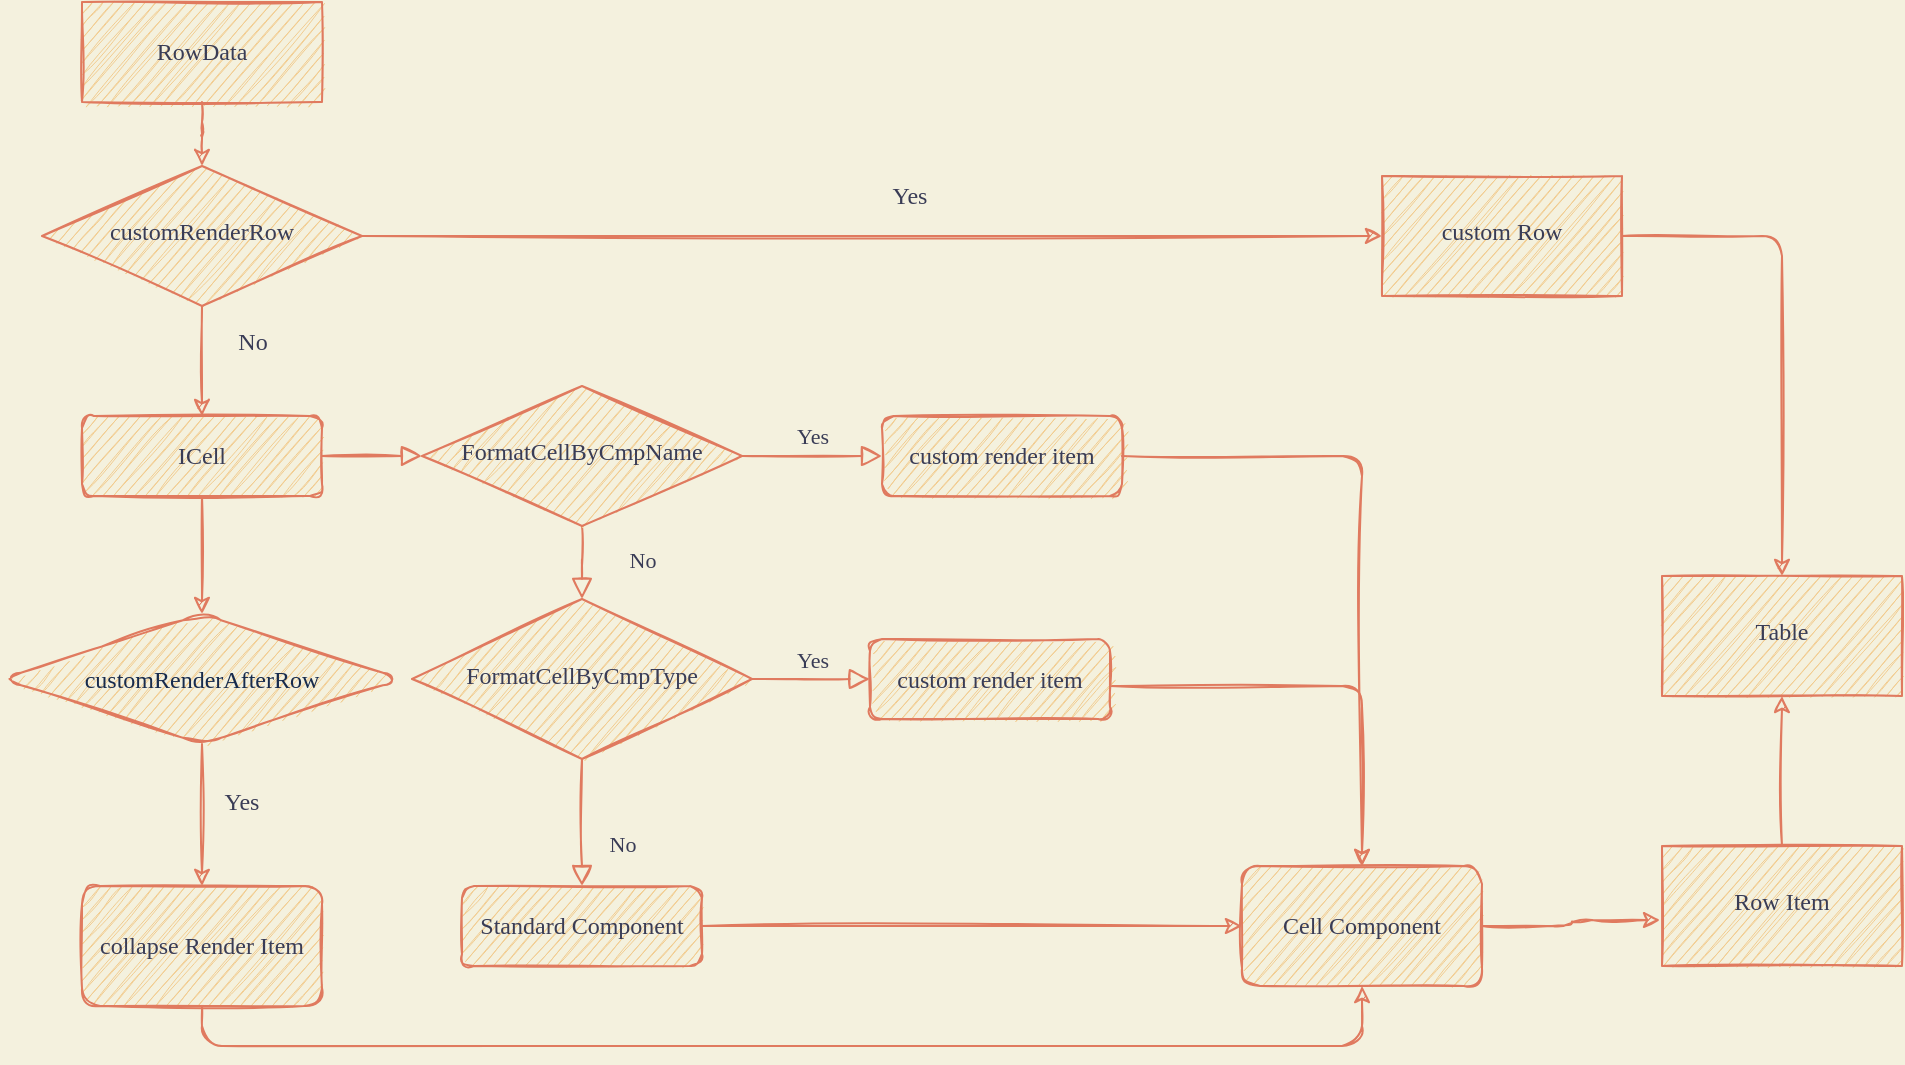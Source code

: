 <mxfile version="14.1.1" type="github">
  <diagram id="C5RBs43oDa-KdzZeNtuy" name="Page-1">
    <mxGraphModel dx="2010" dy="768" grid="1" gridSize="10" guides="1" tooltips="1" connect="1" arrows="1" fold="1" page="1" pageScale="1" pageWidth="827" pageHeight="1169" background="#F4F1DE" math="0" shadow="0">
      <root>
        <mxCell id="WIyWlLk6GJQsqaUBKTNV-0" />
        <mxCell id="WIyWlLk6GJQsqaUBKTNV-1" parent="WIyWlLk6GJQsqaUBKTNV-0" />
        <mxCell id="WIyWlLk6GJQsqaUBKTNV-2" value="" style="rounded=0;html=1;jettySize=auto;orthogonalLoop=1;fontSize=11;endArrow=block;endFill=0;endSize=8;strokeWidth=1;shadow=0;labelBackgroundColor=none;edgeStyle=orthogonalEdgeStyle;strokeColor=#E07A5F;fontColor=#393C56;fontFamily=Comic Sans MS;sketch=1;" parent="WIyWlLk6GJQsqaUBKTNV-1" source="WIyWlLk6GJQsqaUBKTNV-3" target="WIyWlLk6GJQsqaUBKTNV-6" edge="1">
          <mxGeometry relative="1" as="geometry" />
        </mxCell>
        <mxCell id="H4eUKFUoSTj_l2SKyByK-25" value="" style="edgeStyle=orthogonalEdgeStyle;curved=0;rounded=1;sketch=1;orthogonalLoop=1;jettySize=auto;html=1;strokeColor=#E07A5F;fillColor=#F2CC8F;fontFamily=Comic Sans MS;fontColor=#393C56;" edge="1" parent="WIyWlLk6GJQsqaUBKTNV-1" source="WIyWlLk6GJQsqaUBKTNV-3" target="H4eUKFUoSTj_l2SKyByK-24">
          <mxGeometry relative="1" as="geometry" />
        </mxCell>
        <mxCell id="WIyWlLk6GJQsqaUBKTNV-3" value="ICell" style="rounded=1;whiteSpace=wrap;html=1;fontSize=12;glass=0;strokeWidth=1;shadow=0;fillColor=#F2CC8F;strokeColor=#E07A5F;fontColor=#393C56;fontFamily=Comic Sans MS;sketch=1;" parent="WIyWlLk6GJQsqaUBKTNV-1" vertex="1">
          <mxGeometry x="-20" y="217" width="120" height="40" as="geometry" />
        </mxCell>
        <mxCell id="WIyWlLk6GJQsqaUBKTNV-4" value="No" style="rounded=0;html=1;jettySize=auto;orthogonalLoop=1;fontSize=11;endArrow=block;endFill=0;endSize=8;strokeWidth=1;shadow=0;labelBackgroundColor=none;edgeStyle=orthogonalEdgeStyle;strokeColor=#E07A5F;fontColor=#393C56;fontFamily=Comic Sans MS;sketch=1;" parent="WIyWlLk6GJQsqaUBKTNV-1" source="WIyWlLk6GJQsqaUBKTNV-6" target="WIyWlLk6GJQsqaUBKTNV-10" edge="1">
          <mxGeometry x="0.081" y="30" relative="1" as="geometry">
            <mxPoint as="offset" />
          </mxGeometry>
        </mxCell>
        <mxCell id="WIyWlLk6GJQsqaUBKTNV-5" value="Yes" style="edgeStyle=orthogonalEdgeStyle;rounded=0;html=1;jettySize=auto;orthogonalLoop=1;fontSize=11;endArrow=block;endFill=0;endSize=8;strokeWidth=1;shadow=0;labelBackgroundColor=none;strokeColor=#E07A5F;fontColor=#393C56;fontFamily=Comic Sans MS;sketch=1;" parent="WIyWlLk6GJQsqaUBKTNV-1" source="WIyWlLk6GJQsqaUBKTNV-6" target="WIyWlLk6GJQsqaUBKTNV-7" edge="1">
          <mxGeometry y="10" relative="1" as="geometry">
            <mxPoint as="offset" />
          </mxGeometry>
        </mxCell>
        <mxCell id="WIyWlLk6GJQsqaUBKTNV-6" value="FormatCellByCmpName&lt;br&gt;" style="rhombus;whiteSpace=wrap;html=1;shadow=0;fontFamily=Comic Sans MS;fontSize=12;align=center;strokeWidth=1;spacing=6;spacingTop=-4;fillColor=#F2CC8F;strokeColor=#E07A5F;fontColor=#393C56;sketch=1;" parent="WIyWlLk6GJQsqaUBKTNV-1" vertex="1">
          <mxGeometry x="150" y="202" width="160" height="70" as="geometry" />
        </mxCell>
        <mxCell id="H4eUKFUoSTj_l2SKyByK-4" style="edgeStyle=orthogonalEdgeStyle;curved=0;rounded=1;orthogonalLoop=1;jettySize=auto;html=1;strokeColor=#E07A5F;fillColor=#F2CC8F;fontFamily=Comic Sans MS;fontColor=#393C56;sketch=1;entryX=0.5;entryY=0;entryDx=0;entryDy=0;" edge="1" parent="WIyWlLk6GJQsqaUBKTNV-1" source="WIyWlLk6GJQsqaUBKTNV-7" target="H4eUKFUoSTj_l2SKyByK-1">
          <mxGeometry relative="1" as="geometry">
            <mxPoint x="620" y="412" as="targetPoint" />
          </mxGeometry>
        </mxCell>
        <mxCell id="WIyWlLk6GJQsqaUBKTNV-7" value="custom render item" style="rounded=1;whiteSpace=wrap;html=1;fontSize=12;glass=0;strokeWidth=1;shadow=0;fillColor=#F2CC8F;strokeColor=#E07A5F;fontColor=#393C56;fontFamily=Comic Sans MS;sketch=1;" parent="WIyWlLk6GJQsqaUBKTNV-1" vertex="1">
          <mxGeometry x="380" y="217" width="120" height="40" as="geometry" />
        </mxCell>
        <mxCell id="WIyWlLk6GJQsqaUBKTNV-8" value="No" style="rounded=0;html=1;jettySize=auto;orthogonalLoop=1;fontSize=11;endArrow=block;endFill=0;endSize=8;strokeWidth=1;shadow=0;labelBackgroundColor=none;edgeStyle=orthogonalEdgeStyle;strokeColor=#E07A5F;fontColor=#393C56;fontFamily=Comic Sans MS;sketch=1;" parent="WIyWlLk6GJQsqaUBKTNV-1" source="WIyWlLk6GJQsqaUBKTNV-10" target="WIyWlLk6GJQsqaUBKTNV-11" edge="1">
          <mxGeometry x="0.333" y="20" relative="1" as="geometry">
            <mxPoint as="offset" />
          </mxGeometry>
        </mxCell>
        <mxCell id="WIyWlLk6GJQsqaUBKTNV-9" value="Yes" style="edgeStyle=orthogonalEdgeStyle;rounded=0;html=1;jettySize=auto;orthogonalLoop=1;fontSize=11;endArrow=block;endFill=0;endSize=8;strokeWidth=1;shadow=0;labelBackgroundColor=none;strokeColor=#E07A5F;fontColor=#393C56;fontFamily=Comic Sans MS;sketch=1;" parent="WIyWlLk6GJQsqaUBKTNV-1" source="WIyWlLk6GJQsqaUBKTNV-10" target="WIyWlLk6GJQsqaUBKTNV-12" edge="1">
          <mxGeometry y="10" relative="1" as="geometry">
            <mxPoint as="offset" />
          </mxGeometry>
        </mxCell>
        <mxCell id="WIyWlLk6GJQsqaUBKTNV-10" value="FormatCellByCmpType" style="rhombus;whiteSpace=wrap;html=1;shadow=0;fontFamily=Comic Sans MS;fontSize=12;align=center;strokeWidth=1;spacing=6;spacingTop=-4;fillColor=#F2CC8F;strokeColor=#E07A5F;fontColor=#393C56;sketch=1;" parent="WIyWlLk6GJQsqaUBKTNV-1" vertex="1">
          <mxGeometry x="145" y="308.5" width="170" height="80" as="geometry" />
        </mxCell>
        <mxCell id="H4eUKFUoSTj_l2SKyByK-2" value="" style="edgeStyle=orthogonalEdgeStyle;curved=0;rounded=1;orthogonalLoop=1;jettySize=auto;html=1;strokeColor=#E07A5F;fillColor=#F2CC8F;fontFamily=Comic Sans MS;fontColor=#393C56;sketch=1;" edge="1" parent="WIyWlLk6GJQsqaUBKTNV-1" source="WIyWlLk6GJQsqaUBKTNV-11" target="H4eUKFUoSTj_l2SKyByK-1">
          <mxGeometry relative="1" as="geometry" />
        </mxCell>
        <mxCell id="WIyWlLk6GJQsqaUBKTNV-11" value="Standard Component" style="rounded=1;whiteSpace=wrap;html=1;fontSize=12;glass=0;strokeWidth=1;shadow=0;fillColor=#F2CC8F;strokeColor=#E07A5F;fontColor=#393C56;fontFamily=Comic Sans MS;sketch=1;" parent="WIyWlLk6GJQsqaUBKTNV-1" vertex="1">
          <mxGeometry x="170" y="452" width="120" height="40" as="geometry" />
        </mxCell>
        <mxCell id="H4eUKFUoSTj_l2SKyByK-3" style="edgeStyle=orthogonalEdgeStyle;curved=0;rounded=1;orthogonalLoop=1;jettySize=auto;html=1;strokeColor=#E07A5F;fillColor=#F2CC8F;fontFamily=Comic Sans MS;fontColor=#393C56;sketch=1;" edge="1" parent="WIyWlLk6GJQsqaUBKTNV-1" source="WIyWlLk6GJQsqaUBKTNV-12" target="H4eUKFUoSTj_l2SKyByK-1">
          <mxGeometry relative="1" as="geometry">
            <Array as="points">
              <mxPoint x="620" y="352" />
            </Array>
          </mxGeometry>
        </mxCell>
        <mxCell id="WIyWlLk6GJQsqaUBKTNV-12" value="custom render item" style="rounded=1;whiteSpace=wrap;html=1;fontSize=12;glass=0;strokeWidth=1;shadow=0;fillColor=#F2CC8F;strokeColor=#E07A5F;fontColor=#393C56;fontFamily=Comic Sans MS;sketch=1;" parent="WIyWlLk6GJQsqaUBKTNV-1" vertex="1">
          <mxGeometry x="374" y="328.5" width="120" height="40" as="geometry" />
        </mxCell>
        <mxCell id="H4eUKFUoSTj_l2SKyByK-7" value="" style="edgeStyle=orthogonalEdgeStyle;curved=0;rounded=1;sketch=1;orthogonalLoop=1;jettySize=auto;html=1;strokeColor=#E07A5F;fillColor=#F2CC8F;fontFamily=Comic Sans MS;fontColor=#393C56;entryX=-0.008;entryY=0.617;entryDx=0;entryDy=0;entryPerimeter=0;" edge="1" parent="WIyWlLk6GJQsqaUBKTNV-1" source="H4eUKFUoSTj_l2SKyByK-1" target="H4eUKFUoSTj_l2SKyByK-15">
          <mxGeometry relative="1" as="geometry">
            <mxPoint x="730" y="472" as="targetPoint" />
          </mxGeometry>
        </mxCell>
        <mxCell id="H4eUKFUoSTj_l2SKyByK-1" value="Cell Component" style="whiteSpace=wrap;html=1;rounded=1;shadow=0;fontFamily=Comic Sans MS;fontColor=#393C56;strokeColor=#E07A5F;strokeWidth=1;fillColor=#F2CC8F;glass=0;sketch=1;" vertex="1" parent="WIyWlLk6GJQsqaUBKTNV-1">
          <mxGeometry x="560" y="442" width="120" height="60" as="geometry" />
        </mxCell>
        <mxCell id="H4eUKFUoSTj_l2SKyByK-9" value="" style="edgeStyle=orthogonalEdgeStyle;curved=0;rounded=1;sketch=1;orthogonalLoop=1;jettySize=auto;html=1;strokeColor=#E07A5F;fillColor=#F2CC8F;fontFamily=Comic Sans MS;fontColor=#393C56;" edge="1" parent="WIyWlLk6GJQsqaUBKTNV-1" source="H4eUKFUoSTj_l2SKyByK-8" target="WIyWlLk6GJQsqaUBKTNV-3">
          <mxGeometry relative="1" as="geometry" />
        </mxCell>
        <mxCell id="H4eUKFUoSTj_l2SKyByK-14" value="" style="edgeStyle=orthogonalEdgeStyle;curved=0;rounded=1;sketch=1;orthogonalLoop=1;jettySize=auto;html=1;strokeColor=#E07A5F;fillColor=#F2CC8F;fontFamily=Comic Sans MS;fontColor=#393C56;" edge="1" parent="WIyWlLk6GJQsqaUBKTNV-1" source="H4eUKFUoSTj_l2SKyByK-8" target="H4eUKFUoSTj_l2SKyByK-13">
          <mxGeometry relative="1" as="geometry" />
        </mxCell>
        <mxCell id="H4eUKFUoSTj_l2SKyByK-8" value="customRenderRow" style="rhombus;whiteSpace=wrap;html=1;shadow=0;fontFamily=Comic Sans MS;fontSize=12;align=center;strokeWidth=1;spacing=6;spacingTop=-4;fillColor=#F2CC8F;strokeColor=#E07A5F;fontColor=#393C56;sketch=1;" vertex="1" parent="WIyWlLk6GJQsqaUBKTNV-1">
          <mxGeometry x="-40" y="92" width="160" height="70" as="geometry" />
        </mxCell>
        <mxCell id="H4eUKFUoSTj_l2SKyByK-12" value="No" style="text;html=1;align=center;verticalAlign=middle;resizable=0;points=[];autosize=1;fontFamily=Comic Sans MS;fontColor=#393C56;" vertex="1" parent="WIyWlLk6GJQsqaUBKTNV-1">
          <mxGeometry x="50" y="170" width="30" height="20" as="geometry" />
        </mxCell>
        <mxCell id="H4eUKFUoSTj_l2SKyByK-34" style="edgeStyle=orthogonalEdgeStyle;curved=0;rounded=1;sketch=1;orthogonalLoop=1;jettySize=auto;html=1;exitX=1;exitY=0.5;exitDx=0;exitDy=0;strokeColor=#E07A5F;fillColor=#F2CC8F;fontFamily=Comic Sans MS;fontColor=#393C56;" edge="1" parent="WIyWlLk6GJQsqaUBKTNV-1" source="H4eUKFUoSTj_l2SKyByK-13" target="H4eUKFUoSTj_l2SKyByK-18">
          <mxGeometry relative="1" as="geometry" />
        </mxCell>
        <mxCell id="H4eUKFUoSTj_l2SKyByK-13" value="custom Row" style="whiteSpace=wrap;html=1;shadow=0;fontFamily=Comic Sans MS;fontColor=#393C56;strokeColor=#E07A5F;strokeWidth=1;fillColor=#F2CC8F;spacing=6;spacingTop=-4;sketch=1;" vertex="1" parent="WIyWlLk6GJQsqaUBKTNV-1">
          <mxGeometry x="630" y="97" width="120" height="60" as="geometry" />
        </mxCell>
        <mxCell id="H4eUKFUoSTj_l2SKyByK-19" value="" style="edgeStyle=orthogonalEdgeStyle;curved=0;rounded=1;sketch=1;orthogonalLoop=1;jettySize=auto;html=1;strokeColor=#E07A5F;fillColor=#F2CC8F;fontFamily=Comic Sans MS;fontColor=#393C56;" edge="1" parent="WIyWlLk6GJQsqaUBKTNV-1" source="H4eUKFUoSTj_l2SKyByK-15" target="H4eUKFUoSTj_l2SKyByK-18">
          <mxGeometry relative="1" as="geometry" />
        </mxCell>
        <mxCell id="H4eUKFUoSTj_l2SKyByK-15" value="Row Item" style="whiteSpace=wrap;html=1;shadow=0;fontFamily=Comic Sans MS;fontColor=#393C56;strokeColor=#E07A5F;strokeWidth=1;fillColor=#F2CC8F;spacing=6;spacingTop=-4;sketch=1;" vertex="1" parent="WIyWlLk6GJQsqaUBKTNV-1">
          <mxGeometry x="770" y="432" width="120" height="60" as="geometry" />
        </mxCell>
        <mxCell id="H4eUKFUoSTj_l2SKyByK-18" value="Table" style="whiteSpace=wrap;html=1;shadow=0;fontFamily=Comic Sans MS;fontColor=#393C56;strokeColor=#E07A5F;strokeWidth=1;fillColor=#F2CC8F;spacing=6;spacingTop=-4;sketch=1;" vertex="1" parent="WIyWlLk6GJQsqaUBKTNV-1">
          <mxGeometry x="770" y="297" width="120" height="60" as="geometry" />
        </mxCell>
        <mxCell id="H4eUKFUoSTj_l2SKyByK-21" value="" style="edgeStyle=orthogonalEdgeStyle;curved=0;rounded=1;sketch=1;orthogonalLoop=1;jettySize=auto;html=1;strokeColor=#E07A5F;fillColor=#F2CC8F;fontFamily=Comic Sans MS;fontColor=#393C56;" edge="1" parent="WIyWlLk6GJQsqaUBKTNV-1" source="H4eUKFUoSTj_l2SKyByK-20" target="H4eUKFUoSTj_l2SKyByK-8">
          <mxGeometry relative="1" as="geometry" />
        </mxCell>
        <mxCell id="H4eUKFUoSTj_l2SKyByK-20" value="RowData" style="rounded=0;whiteSpace=wrap;html=1;sketch=1;strokeColor=#E07A5F;fillColor=#F2CC8F;fontFamily=Comic Sans MS;fontColor=#393C56;" vertex="1" parent="WIyWlLk6GJQsqaUBKTNV-1">
          <mxGeometry x="-20" y="10" width="120" height="50" as="geometry" />
        </mxCell>
        <mxCell id="H4eUKFUoSTj_l2SKyByK-22" value="Yes" style="text;html=1;strokeColor=none;fillColor=none;align=center;verticalAlign=middle;whiteSpace=wrap;rounded=0;sketch=1;fontFamily=Comic Sans MS;fontColor=#393C56;" vertex="1" parent="WIyWlLk6GJQsqaUBKTNV-1">
          <mxGeometry x="374" y="97" width="40" height="20" as="geometry" />
        </mxCell>
        <mxCell id="H4eUKFUoSTj_l2SKyByK-29" value="" style="edgeStyle=orthogonalEdgeStyle;curved=0;rounded=1;sketch=1;orthogonalLoop=1;jettySize=auto;html=1;strokeColor=#E07A5F;fillColor=#F2CC8F;fontFamily=Comic Sans MS;fontColor=#393C56;" edge="1" parent="WIyWlLk6GJQsqaUBKTNV-1" source="H4eUKFUoSTj_l2SKyByK-24" target="H4eUKFUoSTj_l2SKyByK-28">
          <mxGeometry relative="1" as="geometry" />
        </mxCell>
        <mxCell id="H4eUKFUoSTj_l2SKyByK-24" value="&lt;span style=&quot;color: rgb(23 , 43 , 77) ; text-align: left&quot;&gt;&lt;font style=&quot;font-size: 12px&quot;&gt;customRenderAfterRow&lt;/font&gt;&lt;/span&gt;" style="rhombus;whiteSpace=wrap;html=1;rounded=1;shadow=0;fontFamily=Comic Sans MS;fontColor=#393C56;strokeColor=#E07A5F;strokeWidth=1;fillColor=#F2CC8F;glass=0;sketch=1;" vertex="1" parent="WIyWlLk6GJQsqaUBKTNV-1">
          <mxGeometry x="-60" y="316" width="200" height="65" as="geometry" />
        </mxCell>
        <mxCell id="H4eUKFUoSTj_l2SKyByK-32" style="edgeStyle=orthogonalEdgeStyle;curved=0;rounded=1;sketch=1;orthogonalLoop=1;jettySize=auto;html=1;entryX=0.5;entryY=1;entryDx=0;entryDy=0;strokeColor=#E07A5F;fillColor=#F2CC8F;fontFamily=Comic Sans MS;fontColor=#393C56;exitX=0.5;exitY=1;exitDx=0;exitDy=0;" edge="1" parent="WIyWlLk6GJQsqaUBKTNV-1" source="H4eUKFUoSTj_l2SKyByK-28" target="H4eUKFUoSTj_l2SKyByK-1">
          <mxGeometry relative="1" as="geometry" />
        </mxCell>
        <mxCell id="H4eUKFUoSTj_l2SKyByK-28" value="collapse Render Item" style="whiteSpace=wrap;html=1;rounded=1;shadow=0;fontFamily=Comic Sans MS;fontColor=#393C56;strokeColor=#E07A5F;strokeWidth=1;fillColor=#F2CC8F;glass=0;sketch=1;" vertex="1" parent="WIyWlLk6GJQsqaUBKTNV-1">
          <mxGeometry x="-20" y="452" width="120" height="60" as="geometry" />
        </mxCell>
        <mxCell id="H4eUKFUoSTj_l2SKyByK-31" value="Yes" style="text;html=1;strokeColor=none;fillColor=none;align=center;verticalAlign=middle;whiteSpace=wrap;rounded=0;sketch=1;fontFamily=Comic Sans MS;fontColor=#393C56;" vertex="1" parent="WIyWlLk6GJQsqaUBKTNV-1">
          <mxGeometry x="40" y="400" width="40" height="20" as="geometry" />
        </mxCell>
      </root>
    </mxGraphModel>
  </diagram>
</mxfile>
